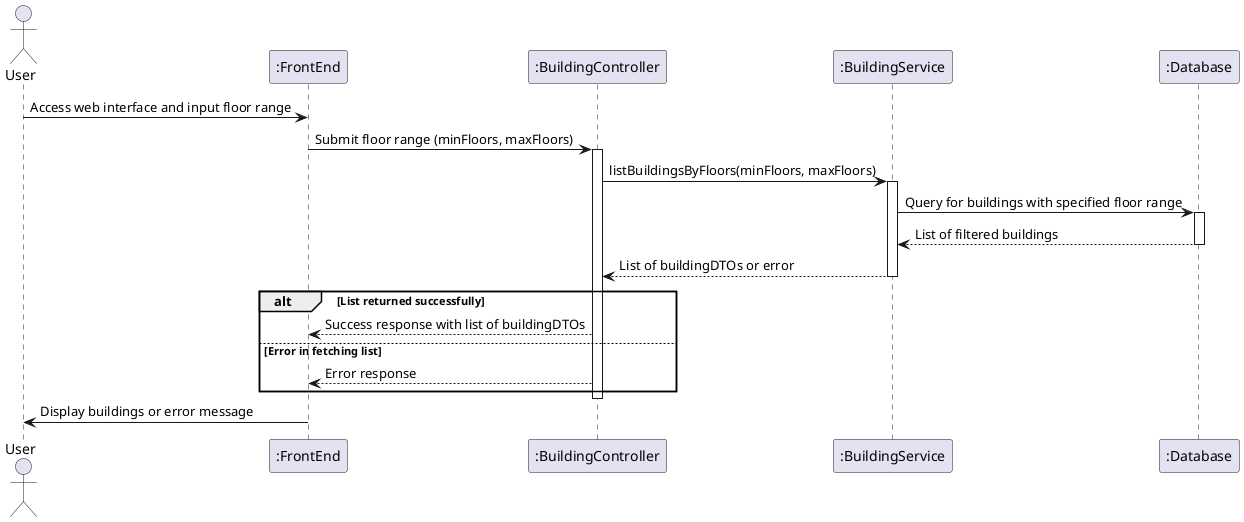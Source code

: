 @startuml lvl2_findByFloors

actor "User" as A
participant ":FrontEnd" as frontend
participant ":BuildingController" as controller
participant ":BuildingService" as service
participant ":Database" as db

A -> frontend: Access web interface and input floor range
frontend -> controller: Submit floor range (minFloors, maxFloors)
activate controller

controller -> service: listBuildingsByFloors(minFloors, maxFloors)
activate service

service -> db: Query for buildings with specified floor range
activate db
db --> service: List of filtered buildings
deactivate db

service --> controller: List of buildingDTOs or error
deactivate service

alt List returned successfully
    controller --> frontend: Success response with list of buildingDTOs
else Error in fetching list
    controller --> frontend: Error response
end
deactivate controller

frontend -> A: Display buildings or error message

@enduml
